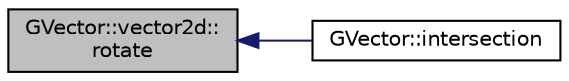 digraph "GVector::vector2d::rotate"
{
 // INTERACTIVE_SVG=YES
  edge [fontname="Helvetica",fontsize="10",labelfontname="Helvetica",labelfontsize="10"];
  node [fontname="Helvetica",fontsize="10",shape=record];
  rankdir="LR";
  Node1 [label="GVector::vector2d::\lrotate",height=0.2,width=0.4,color="black", fillcolor="grey75", style="filled", fontcolor="black"];
  Node1 -> Node2 [dir="back",color="midnightblue",fontsize="10",style="solid",fontname="Helvetica"];
  Node2 [label="GVector::intersection",height=0.2,width=0.4,color="black", fillcolor="white", style="filled",URL="$d5/da9/namespace_g_vector.html#ad25708bb05ba0fe931a222eddce5f847"];
}
